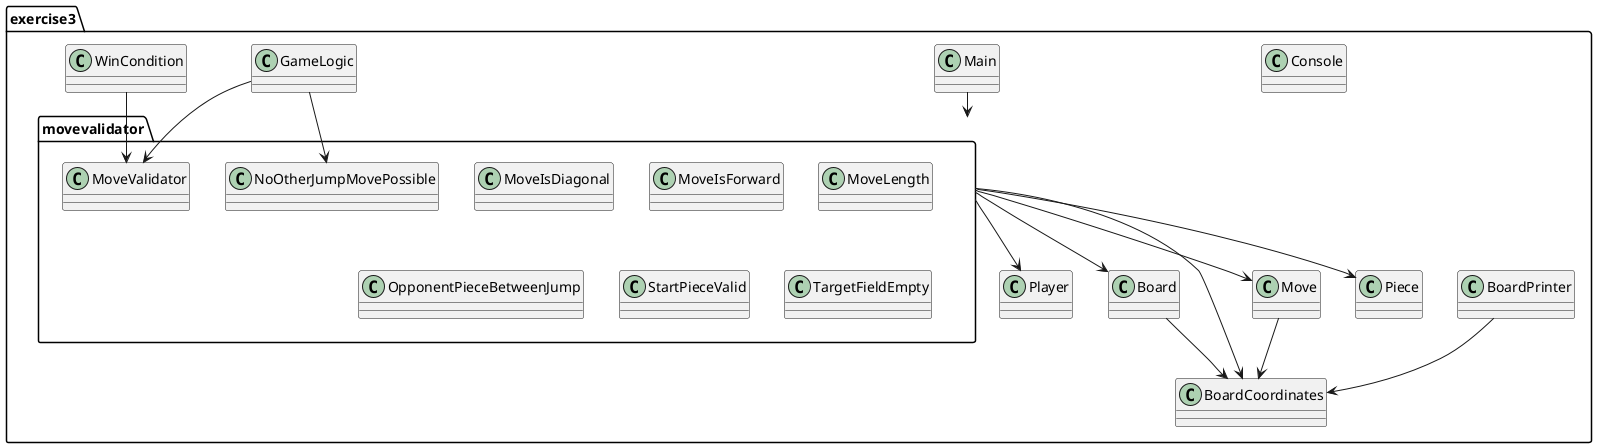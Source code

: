 @startuml
package exercise3{
package movevalidator {
class MoveIsDiagonal
class MoveIsForward
class MoveLength
class MoveValidator
class NoOtherJumpMovePossible
class OpponentPieceBetweenJump
class StartPieceValid
class TargetFieldEmpty
}
class Board
class BoardCoordinates
class BoardPrinter
class Console
class GameLogic
class Main
class Move
class Piece
class Player
class WinCondition
}
movevalidator --> Board
movevalidator --> Move
movevalidator --> Piece
movevalidator --> Player
movevalidator --> BoardCoordinates
Board --> BoardCoordinates
BoardPrinter --> BoardCoordinates
GameLogic --> MoveValidator
GameLogic --> NoOtherJumpMovePossible
Main --> movevalidator
Move --> BoardCoordinates
WinCondition --> MoveValidator
@enduml